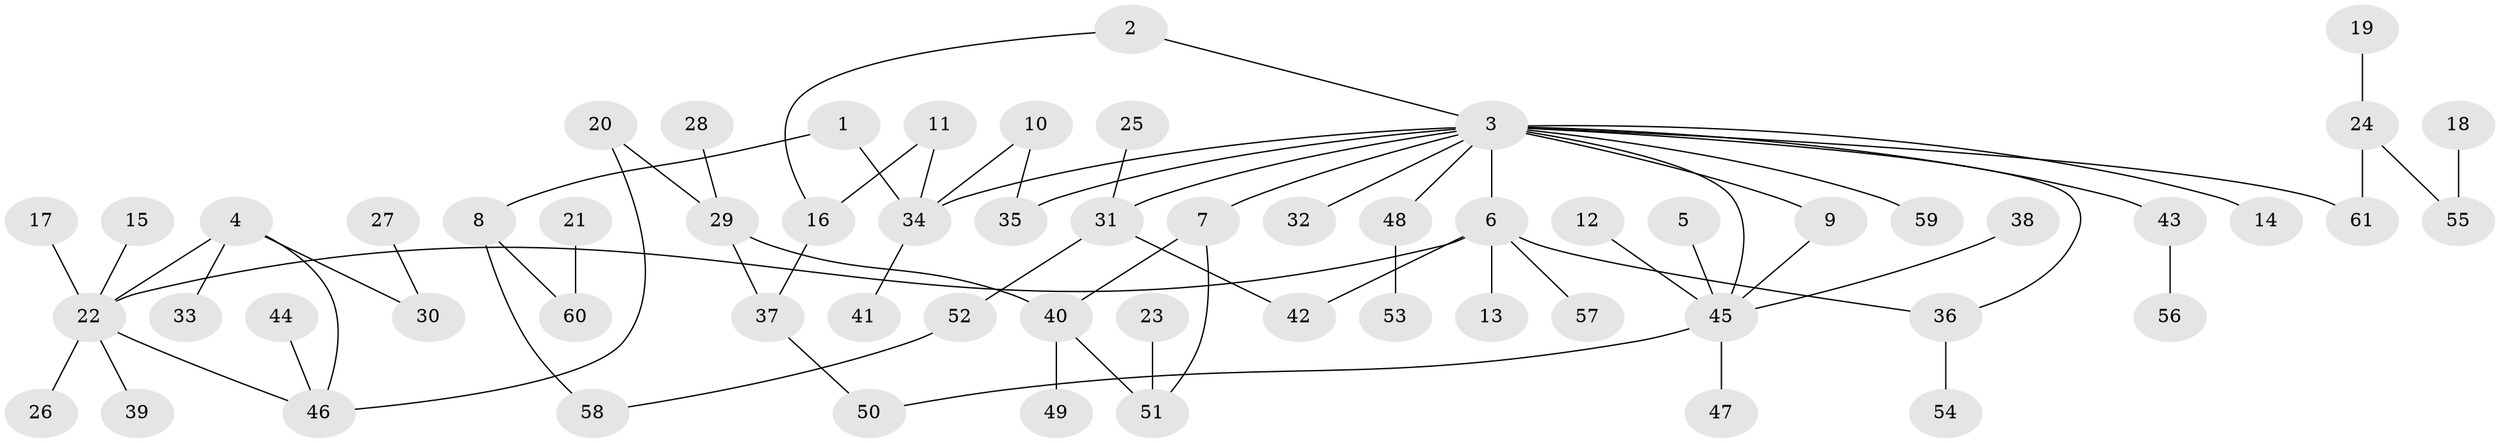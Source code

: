 // original degree distribution, {8: 0.01652892561983471, 4: 0.09917355371900827, 7: 0.008264462809917356, 2: 0.256198347107438, 6: 0.01652892561983471, 3: 0.1487603305785124, 1: 0.4380165289256198, 5: 0.01652892561983471}
// Generated by graph-tools (version 1.1) at 2025/25/03/09/25 03:25:35]
// undirected, 61 vertices, 71 edges
graph export_dot {
graph [start="1"]
  node [color=gray90,style=filled];
  1;
  2;
  3;
  4;
  5;
  6;
  7;
  8;
  9;
  10;
  11;
  12;
  13;
  14;
  15;
  16;
  17;
  18;
  19;
  20;
  21;
  22;
  23;
  24;
  25;
  26;
  27;
  28;
  29;
  30;
  31;
  32;
  33;
  34;
  35;
  36;
  37;
  38;
  39;
  40;
  41;
  42;
  43;
  44;
  45;
  46;
  47;
  48;
  49;
  50;
  51;
  52;
  53;
  54;
  55;
  56;
  57;
  58;
  59;
  60;
  61;
  1 -- 8 [weight=1.0];
  1 -- 34 [weight=1.0];
  2 -- 3 [weight=1.0];
  2 -- 16 [weight=1.0];
  3 -- 6 [weight=1.0];
  3 -- 7 [weight=1.0];
  3 -- 9 [weight=1.0];
  3 -- 14 [weight=1.0];
  3 -- 31 [weight=1.0];
  3 -- 32 [weight=1.0];
  3 -- 34 [weight=1.0];
  3 -- 35 [weight=1.0];
  3 -- 36 [weight=1.0];
  3 -- 43 [weight=1.0];
  3 -- 45 [weight=1.0];
  3 -- 48 [weight=1.0];
  3 -- 59 [weight=1.0];
  3 -- 61 [weight=1.0];
  4 -- 22 [weight=1.0];
  4 -- 30 [weight=1.0];
  4 -- 33 [weight=1.0];
  4 -- 46 [weight=1.0];
  5 -- 45 [weight=1.0];
  6 -- 13 [weight=1.0];
  6 -- 22 [weight=1.0];
  6 -- 36 [weight=1.0];
  6 -- 42 [weight=1.0];
  6 -- 57 [weight=1.0];
  7 -- 40 [weight=1.0];
  7 -- 51 [weight=1.0];
  8 -- 58 [weight=1.0];
  8 -- 60 [weight=1.0];
  9 -- 45 [weight=1.0];
  10 -- 34 [weight=1.0];
  10 -- 35 [weight=1.0];
  11 -- 16 [weight=1.0];
  11 -- 34 [weight=1.0];
  12 -- 45 [weight=1.0];
  15 -- 22 [weight=1.0];
  16 -- 37 [weight=1.0];
  17 -- 22 [weight=1.0];
  18 -- 55 [weight=1.0];
  19 -- 24 [weight=1.0];
  20 -- 29 [weight=1.0];
  20 -- 46 [weight=1.0];
  21 -- 60 [weight=1.0];
  22 -- 26 [weight=1.0];
  22 -- 39 [weight=1.0];
  22 -- 46 [weight=1.0];
  23 -- 51 [weight=1.0];
  24 -- 55 [weight=1.0];
  24 -- 61 [weight=1.0];
  25 -- 31 [weight=1.0];
  27 -- 30 [weight=1.0];
  28 -- 29 [weight=1.0];
  29 -- 37 [weight=1.0];
  29 -- 40 [weight=1.0];
  31 -- 42 [weight=1.0];
  31 -- 52 [weight=1.0];
  34 -- 41 [weight=1.0];
  36 -- 54 [weight=1.0];
  37 -- 50 [weight=1.0];
  38 -- 45 [weight=1.0];
  40 -- 49 [weight=1.0];
  40 -- 51 [weight=1.0];
  43 -- 56 [weight=1.0];
  44 -- 46 [weight=1.0];
  45 -- 47 [weight=1.0];
  45 -- 50 [weight=1.0];
  48 -- 53 [weight=1.0];
  52 -- 58 [weight=1.0];
}
